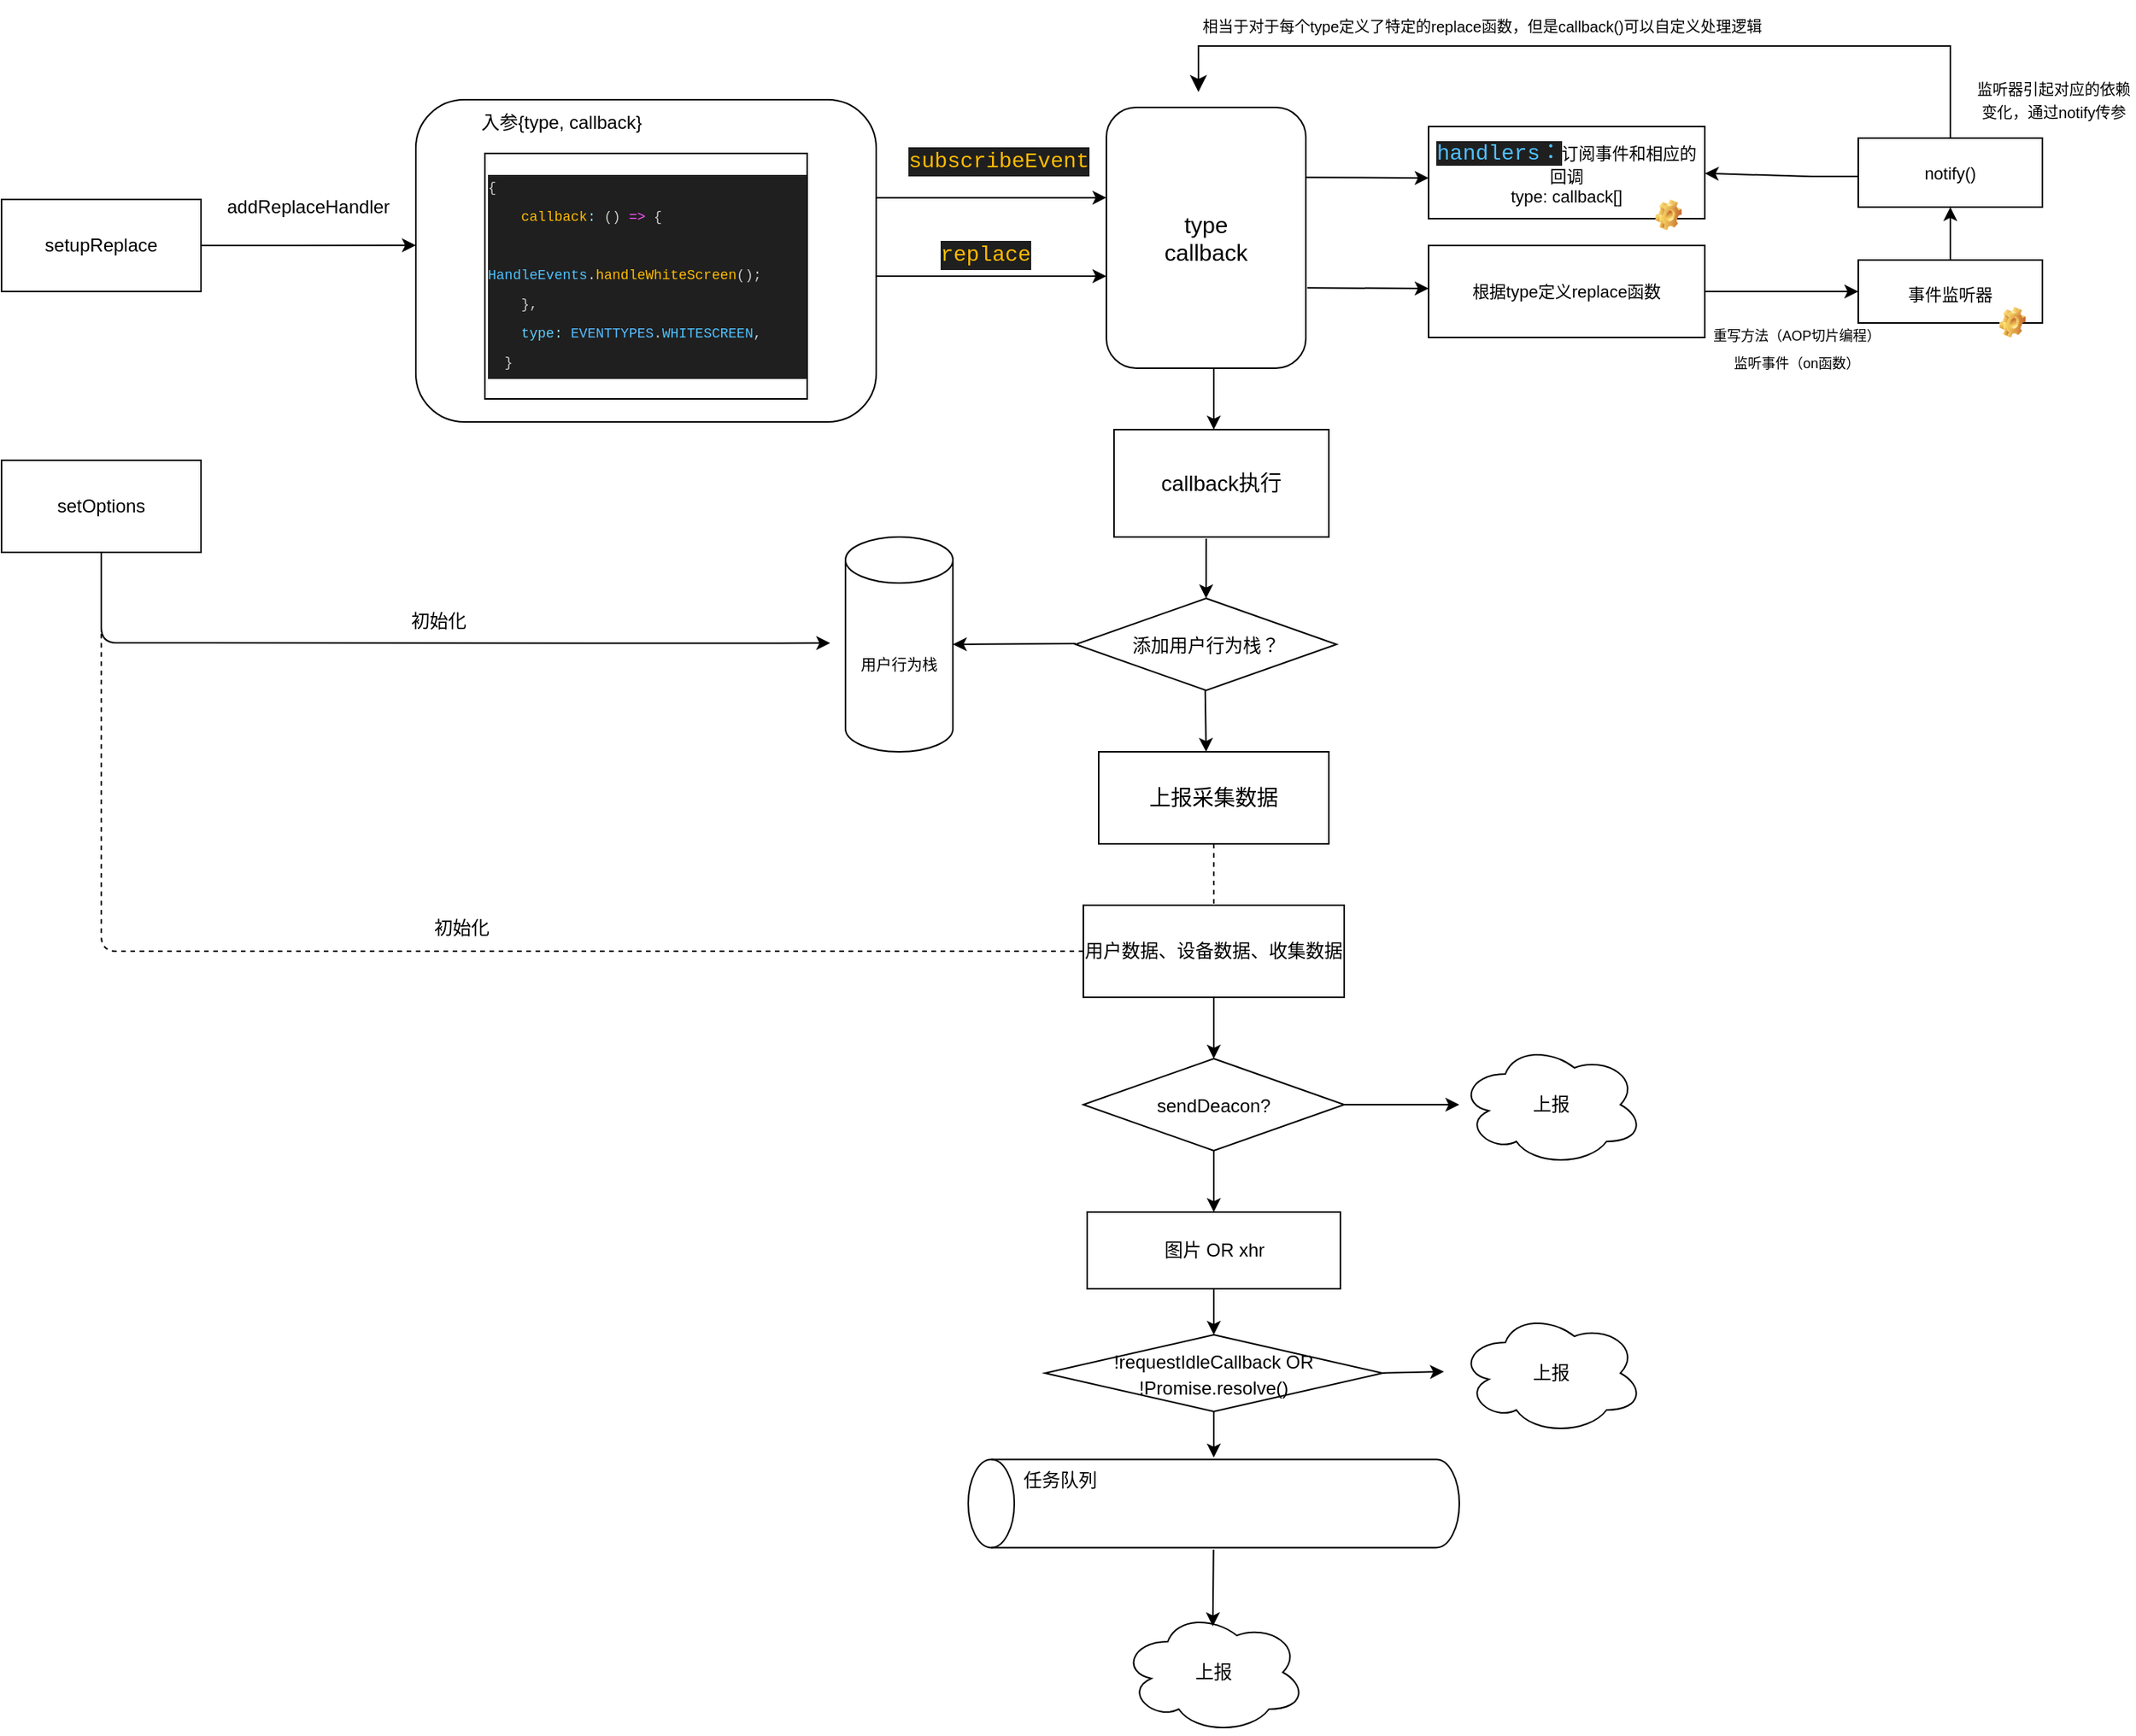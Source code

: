 <mxfile>
    <diagram id="XyWlKUvaR7BFy4lFlIiZ" name="Page-1">
        <mxGraphModel dx="1432" dy="582" grid="1" gridSize="10" guides="1" tooltips="1" connect="1" arrows="1" fold="1" page="1" pageScale="1" pageWidth="850" pageHeight="1100" math="0" shadow="0">
            <root>
                <mxCell id="0"/>
                <mxCell id="1" parent="0"/>
                <mxCell id="2" value="setupReplace" style="rounded=0;whiteSpace=wrap;html=1;" parent="1" vertex="1">
                    <mxGeometry x="-40" y="190" width="130" height="60" as="geometry"/>
                </mxCell>
                <mxCell id="7" value="" style="endArrow=classic;html=1;exitX=1;exitY=0.5;exitDx=0;exitDy=0;entryX=0;entryY=0.452;entryDx=0;entryDy=0;entryPerimeter=0;" parent="1" source="2" target="10" edge="1">
                    <mxGeometry width="50" height="50" relative="1" as="geometry">
                        <mxPoint x="110" y="190" as="sourcePoint"/>
                        <mxPoint x="190" y="220" as="targetPoint"/>
                        <Array as="points">
                            <mxPoint x="140" y="220"/>
                        </Array>
                    </mxGeometry>
                </mxCell>
                <mxCell id="8" value="addReplaceHandler" style="text;html=1;strokeColor=none;fillColor=none;align=center;verticalAlign=middle;whiteSpace=wrap;rounded=0;" parent="1" vertex="1">
                    <mxGeometry x="130" y="180" width="60" height="30" as="geometry"/>
                </mxCell>
                <mxCell id="10" value="" style="rounded=1;whiteSpace=wrap;html=1;fontSize=9;" parent="1" vertex="1">
                    <mxGeometry x="230" y="125" width="300" height="210" as="geometry"/>
                </mxCell>
                <mxCell id="3" value="&lt;div style=&quot;color: rgb(204, 204, 204); background-color: rgb(31, 31, 31); font-family: Consolas, &amp;quot;Courier New&amp;quot;, monospace; line-height: 19px; font-size: 9px;&quot;&gt;&lt;div&gt;{&lt;/div&gt;&lt;div&gt;&amp;nbsp; &amp;nbsp; &lt;span style=&quot;color: #ffbb00;&quot;&gt;callback&lt;/span&gt;&lt;span style=&quot;color: #9cdcfe;&quot;&gt;:&lt;/span&gt; () &lt;span style=&quot;color: #ff55ff;&quot;&gt;=&amp;gt;&lt;/span&gt; {&lt;/div&gt;&lt;div&gt;&amp;nbsp; &amp;nbsp; &amp;nbsp; &lt;span style=&quot;color: #4fc1ff;&quot;&gt;HandleEvents&lt;/span&gt;.&lt;span style=&quot;color: #ffbb00;&quot;&gt;handleWhiteScreen&lt;/span&gt;();&lt;/div&gt;&lt;div&gt;&amp;nbsp; &amp;nbsp; },&lt;/div&gt;&lt;div&gt;&amp;nbsp; &amp;nbsp; &lt;span style=&quot;color: #5eccf8;&quot;&gt;type&lt;/span&gt;&lt;span style=&quot;color: #9cdcfe;&quot;&gt;:&lt;/span&gt; &lt;span style=&quot;color: #55bbff;&quot;&gt;EVENTTYPES&lt;/span&gt;.&lt;span style=&quot;color: #4fc1ff;&quot;&gt;WHITESCREEN&lt;/span&gt;,&lt;/div&gt;&lt;div&gt;&amp;nbsp; }&lt;/div&gt;&lt;/div&gt;" style="rounded=0;whiteSpace=wrap;html=1;align=left;" parent="1" vertex="1">
                    <mxGeometry x="275" y="160" width="210" height="160" as="geometry"/>
                </mxCell>
                <mxCell id="12" value="" style="endArrow=classic;html=1;fontSize=9;" parent="1" edge="1">
                    <mxGeometry width="50" height="50" relative="1" as="geometry">
                        <mxPoint x="530" y="188.82" as="sourcePoint"/>
                        <mxPoint x="680" y="188.82" as="targetPoint"/>
                    </mxGeometry>
                </mxCell>
                <mxCell id="14" value="&lt;font style=&quot;font-size: 11px;&quot;&gt;&lt;span style=&quot;color: rgb(79, 193, 255); background-color: rgb(31, 31, 31); font-family: Consolas, &amp;quot;Courier New&amp;quot;, monospace; font-size: 14px;&quot;&gt;handlers：&lt;/span&gt;订阅事件和相应的回调&lt;br&gt;type: callback[]&lt;/font&gt;" style="rounded=0;whiteSpace=wrap;html=1;fontSize=9;" parent="1" vertex="1">
                    <mxGeometry x="890" y="142.5" width="180" height="60" as="geometry"/>
                </mxCell>
                <mxCell id="15" value="&lt;font style=&quot;font-size: 15px;&quot;&gt;type&lt;br&gt;callback&lt;br&gt;&lt;/font&gt;" style="rounded=1;whiteSpace=wrap;html=1;fontSize=9;" parent="1" vertex="1">
                    <mxGeometry x="680" y="130" width="130" height="170" as="geometry"/>
                </mxCell>
                <mxCell id="17" value="&lt;font style=&quot;font-size: 12px;&quot;&gt;入参{type, callback}&lt;/font&gt;" style="text;html=1;strokeColor=none;fillColor=none;align=center;verticalAlign=middle;whiteSpace=wrap;rounded=0;fontSize=9;" parent="1" vertex="1">
                    <mxGeometry x="250" y="125" width="150" height="30" as="geometry"/>
                </mxCell>
                <mxCell id="18" value="" style="endArrow=classic;html=1;fontSize=12;" parent="1" edge="1">
                    <mxGeometry width="50" height="50" relative="1" as="geometry">
                        <mxPoint x="810" y="175.59" as="sourcePoint"/>
                        <mxPoint x="890" y="176" as="targetPoint"/>
                    </mxGeometry>
                </mxCell>
                <mxCell id="19" value="&lt;div style=&quot;color: rgb(204, 204, 204); background-color: rgb(31, 31, 31); font-family: Consolas, &amp;quot;Courier New&amp;quot;, monospace; font-size: 14px; line-height: 19px;&quot;&gt;&lt;span style=&quot;color: #ffbb00;&quot;&gt;subscribeEvent&lt;/span&gt;&lt;/div&gt;" style="text;html=1;strokeColor=none;fillColor=none;align=center;verticalAlign=middle;whiteSpace=wrap;rounded=0;fontSize=11;" parent="1" vertex="1">
                    <mxGeometry x="580" y="150" width="60" height="30" as="geometry"/>
                </mxCell>
                <mxCell id="20" value="" style="endArrow=classic;html=1;fontSize=11;" parent="1" edge="1">
                    <mxGeometry width="50" height="50" relative="1" as="geometry">
                        <mxPoint x="530" y="240" as="sourcePoint"/>
                        <mxPoint x="680" y="240" as="targetPoint"/>
                    </mxGeometry>
                </mxCell>
                <mxCell id="21" value="&lt;div style=&quot;color: rgb(204, 204, 204); background-color: rgb(31, 31, 31); font-family: Consolas, &amp;quot;Courier New&amp;quot;, monospace; font-weight: normal; font-size: 14px; line-height: 19px;&quot;&gt;&lt;div&gt;&lt;span style=&quot;color: #ffbb00;&quot;&gt;replace&lt;/span&gt;&lt;/div&gt;&lt;/div&gt;" style="text;whiteSpace=wrap;html=1;fontSize=11;" parent="1" vertex="1">
                    <mxGeometry x="570" y="210" width="90" height="40" as="geometry"/>
                </mxCell>
                <mxCell id="27" value="根据type定义replace函数" style="rounded=0;whiteSpace=wrap;html=1;fontSize=11;" parent="1" vertex="1">
                    <mxGeometry x="890" y="220" width="180" height="60" as="geometry"/>
                </mxCell>
                <mxCell id="34" value="notify()" style="rounded=0;whiteSpace=wrap;html=1;fontSize=11;" parent="1" vertex="1">
                    <mxGeometry x="1170" y="150" width="120" height="45" as="geometry"/>
                </mxCell>
                <mxCell id="35" value="" style="endArrow=classic;html=1;fontSize=11;" parent="1" edge="1">
                    <mxGeometry width="50" height="50" relative="1" as="geometry">
                        <mxPoint x="1170" y="175" as="sourcePoint"/>
                        <mxPoint x="1070" y="173" as="targetPoint"/>
                        <Array as="points">
                            <mxPoint x="1140" y="175"/>
                        </Array>
                    </mxGeometry>
                </mxCell>
                <mxCell id="36" value="" style="endArrow=classic;html=1;fontSize=15;entryX=0;entryY=0.5;entryDx=0;entryDy=0;exitX=1;exitY=0.5;exitDx=0;exitDy=0;" parent="1" source="27" target="44" edge="1">
                    <mxGeometry width="50" height="50" relative="1" as="geometry">
                        <mxPoint x="840" y="460" as="sourcePoint"/>
                        <mxPoint x="1100" y="460" as="targetPoint"/>
                    </mxGeometry>
                </mxCell>
                <mxCell id="40" value="&lt;font style=&quot;font-size: 9px;&quot;&gt;&lt;span style=&quot;text-align: left;&quot;&gt;重写方法（AOP切片编程）&lt;br&gt;&lt;/span&gt;&lt;span style=&quot;text-align: left;&quot;&gt;监听事件（on函数）&lt;/span&gt;&lt;/font&gt;" style="text;html=1;strokeColor=none;fillColor=none;align=center;verticalAlign=middle;whiteSpace=wrap;rounded=0;fontSize=15;" parent="1" vertex="1">
                    <mxGeometry x="1050" y="270" width="160" height="30" as="geometry"/>
                </mxCell>
                <mxCell id="78" value="" style="edgeStyle=none;html=1;fontSize=10;" parent="1" source="44" target="47" edge="1">
                    <mxGeometry relative="1" as="geometry"/>
                </mxCell>
                <mxCell id="44" value="&lt;div style=&quot;text-align: left;&quot;&gt;&lt;span style=&quot;background-color: initial; font-size: 11px;&quot;&gt;&lt;br&gt;&lt;/span&gt;&lt;/div&gt;&lt;div style=&quot;text-align: left;&quot;&gt;&lt;span style=&quot;background-color: initial; font-size: 11px;&quot;&gt;事件监听器&lt;/span&gt;&lt;/div&gt;&lt;div style=&quot;text-align: left;&quot;&gt;&lt;br&gt;&lt;/div&gt;" style="rounded=0;whiteSpace=wrap;html=1;fontSize=15;" parent="1" vertex="1">
                    <mxGeometry x="1170" y="229.5" width="120" height="41" as="geometry"/>
                </mxCell>
                <mxCell id="47" value="" style="shape=image;html=1;verticalLabelPosition=bottom;verticalAlign=top;imageAspect=1;aspect=fixed;image=img/clipart/Gear_128x128.png;fontSize=15;" parent="1" vertex="1">
                    <mxGeometry x="1262" y="260" width="17.05" height="20" as="geometry"/>
                </mxCell>
                <mxCell id="65" value="&lt;font style=&quot;font-size: 10px;&quot;&gt;相当于对于每个type定义了特定的replace函数，但是callback()可以自定义处理逻辑&lt;/font&gt;" style="text;html=1;strokeColor=none;fillColor=none;align=center;verticalAlign=middle;whiteSpace=wrap;rounded=0;fontSize=15;" parent="1" vertex="1">
                    <mxGeometry x="640" y="60" width="570" height="30" as="geometry"/>
                </mxCell>
                <mxCell id="72" value="&lt;font style=&quot;font-size: 14px;&quot;&gt;callback执行&lt;/font&gt;" style="rounded=0;whiteSpace=wrap;html=1;fontSize=10;" parent="1" vertex="1">
                    <mxGeometry x="685" y="340" width="140" height="70" as="geometry"/>
                </mxCell>
                <mxCell id="76" value="" style="edgeStyle=elbowEdgeStyle;elbow=vertical;endArrow=classic;html=1;curved=0;rounded=0;endSize=8;startSize=8;fontSize=10;exitX=0.5;exitY=0;exitDx=0;exitDy=0;" parent="1" source="34" edge="1">
                    <mxGeometry width="50" height="50" relative="1" as="geometry">
                        <mxPoint x="1235" y="160" as="sourcePoint"/>
                        <mxPoint x="740" y="120" as="targetPoint"/>
                        <Array as="points">
                            <mxPoint x="920" y="90"/>
                        </Array>
                    </mxGeometry>
                </mxCell>
                <mxCell id="80" value="" style="endArrow=classic;html=1;fontSize=10;exitX=1.007;exitY=0.692;exitDx=0;exitDy=0;exitPerimeter=0;" parent="1" source="15" edge="1">
                    <mxGeometry width="50" height="50" relative="1" as="geometry">
                        <mxPoint x="810" y="260" as="sourcePoint"/>
                        <mxPoint x="890" y="248" as="targetPoint"/>
                    </mxGeometry>
                </mxCell>
                <mxCell id="83" value="&lt;font style=&quot;font-size: 12px;&quot;&gt;添加用户行为栈？&lt;/font&gt;" style="rhombus;whiteSpace=wrap;html=1;fontSize=14;" parent="1" vertex="1">
                    <mxGeometry x="660" y="450" width="170" height="60" as="geometry"/>
                </mxCell>
                <mxCell id="84" value="" style="endArrow=classic;html=1;fontSize=14;" parent="1" edge="1">
                    <mxGeometry width="50" height="50" relative="1" as="geometry">
                        <mxPoint x="750" y="300" as="sourcePoint"/>
                        <mxPoint x="750" y="340" as="targetPoint"/>
                    </mxGeometry>
                </mxCell>
                <mxCell id="85" value="用户行为栈" style="shape=cylinder3;whiteSpace=wrap;html=1;boundedLbl=1;backgroundOutline=1;size=15;fontSize=10;" parent="1" vertex="1">
                    <mxGeometry x="510" y="410" width="70" height="140" as="geometry"/>
                </mxCell>
                <mxCell id="86" value="" style="endArrow=classic;html=1;fontSize=10;entryX=1;entryY=0.5;entryDx=0;entryDy=0;entryPerimeter=0;" parent="1" target="85" edge="1">
                    <mxGeometry width="50" height="50" relative="1" as="geometry">
                        <mxPoint x="660" y="479.5" as="sourcePoint"/>
                        <mxPoint x="740" y="479.5" as="targetPoint"/>
                        <Array as="points"/>
                    </mxGeometry>
                </mxCell>
                <mxCell id="91" value="" style="shape=image;html=1;verticalLabelPosition=bottom;verticalAlign=top;imageAspect=1;aspect=fixed;image=img/clipart/Gear_128x128.png;fontSize=10;" parent="1" vertex="1">
                    <mxGeometry x="1037.84" y="190" width="17.05" height="20" as="geometry"/>
                </mxCell>
                <mxCell id="92" value="" style="endArrow=classic;html=1;fontSize=10;" parent="1" edge="1">
                    <mxGeometry width="50" height="50" relative="1" as="geometry">
                        <mxPoint x="744.41" y="510" as="sourcePoint"/>
                        <mxPoint x="745" y="550" as="targetPoint"/>
                    </mxGeometry>
                </mxCell>
                <mxCell id="94" value="&lt;font style=&quot;font-size: 14px;&quot;&gt;上报采集数据&lt;/font&gt;" style="rounded=0;whiteSpace=wrap;html=1;fontSize=10;" parent="1" vertex="1">
                    <mxGeometry x="675" y="550" width="150" height="60" as="geometry"/>
                </mxCell>
                <mxCell id="99" value="用户数据、设备数据、收集数据" style="rounded=0;whiteSpace=wrap;html=1;fontSize=12;" parent="1" vertex="1">
                    <mxGeometry x="665" y="650" width="170" height="60" as="geometry"/>
                </mxCell>
                <mxCell id="104" value="" style="endArrow=none;dashed=1;html=1;fontSize=12;entryX=0.5;entryY=0;entryDx=0;entryDy=0;exitX=0.5;exitY=1;exitDx=0;exitDy=0;" parent="1" source="94" target="99" edge="1">
                    <mxGeometry width="50" height="50" relative="1" as="geometry">
                        <mxPoint x="470" y="660" as="sourcePoint"/>
                        <mxPoint x="470" y="710" as="targetPoint"/>
                        <Array as="points"/>
                    </mxGeometry>
                </mxCell>
                <mxCell id="107" value="" style="endArrow=classic;html=1;fontSize=12;entryX=0.5;entryY=0;entryDx=0;entryDy=0;exitX=0.429;exitY=1.015;exitDx=0;exitDy=0;exitPerimeter=0;" parent="1" source="72" target="83" edge="1">
                    <mxGeometry width="50" height="50" relative="1" as="geometry">
                        <mxPoint x="750" y="410" as="sourcePoint"/>
                        <mxPoint x="800" y="360" as="targetPoint"/>
                    </mxGeometry>
                </mxCell>
                <mxCell id="108" value="&lt;span style=&quot;font-size: 12px;&quot;&gt;sendDeacon?&lt;/span&gt;" style="rhombus;whiteSpace=wrap;html=1;fontSize=14;" parent="1" vertex="1">
                    <mxGeometry x="665" y="750" width="170" height="60" as="geometry"/>
                </mxCell>
                <mxCell id="109" value="" style="endArrow=classic;html=1;fontSize=12;entryX=0.5;entryY=0;entryDx=0;entryDy=0;" parent="1" target="108" edge="1">
                    <mxGeometry width="50" height="50" relative="1" as="geometry">
                        <mxPoint x="750" y="710" as="sourcePoint"/>
                        <mxPoint x="800" y="660" as="targetPoint"/>
                    </mxGeometry>
                </mxCell>
                <mxCell id="110" value="" style="endArrow=classic;html=1;fontSize=12;exitX=1;exitY=0.5;exitDx=0;exitDy=0;entryX=0;entryY=0.5;entryDx=0;entryDy=0;entryPerimeter=0;" parent="1" source="108" target="112" edge="1">
                    <mxGeometry width="50" height="50" relative="1" as="geometry">
                        <mxPoint x="840" y="800" as="sourcePoint"/>
                        <mxPoint x="930" y="780" as="targetPoint"/>
                    </mxGeometry>
                </mxCell>
                <mxCell id="112" value="上报" style="ellipse;shape=cloud;whiteSpace=wrap;html=1;fontSize=12;" parent="1" vertex="1">
                    <mxGeometry x="910" y="740" width="120" height="80" as="geometry"/>
                </mxCell>
                <mxCell id="114" value="" style="endArrow=classic;html=1;fontSize=12;startArrow=none;" parent="1" source="113" edge="1">
                    <mxGeometry width="50" height="50" relative="1" as="geometry">
                        <mxPoint x="749.41" y="820" as="sourcePoint"/>
                        <mxPoint x="749.41" y="890" as="targetPoint"/>
                    </mxGeometry>
                </mxCell>
                <mxCell id="116" value="" style="shape=cylinder3;whiteSpace=wrap;html=1;boundedLbl=1;backgroundOutline=1;size=15;fontSize=12;rotation=-90;" parent="1" vertex="1">
                    <mxGeometry x="721.25" y="880" width="57.5" height="320" as="geometry"/>
                </mxCell>
                <mxCell id="117" value="" style="endArrow=classic;html=1;fontSize=12;" parent="1" edge="1">
                    <mxGeometry width="50" height="50" relative="1" as="geometry">
                        <mxPoint x="750" y="980" as="sourcePoint"/>
                        <mxPoint x="750" y="1010" as="targetPoint"/>
                    </mxGeometry>
                </mxCell>
                <mxCell id="113" value="图片 OR xhr" style="rounded=0;whiteSpace=wrap;html=1;fontSize=12;" parent="1" vertex="1">
                    <mxGeometry x="667.5" y="850" width="165" height="50" as="geometry"/>
                </mxCell>
                <mxCell id="119" value="" style="endArrow=classic;html=1;fontSize=12;entryX=0.5;entryY=0;entryDx=0;entryDy=0;exitX=0.5;exitY=1;exitDx=0;exitDy=0;" parent="1" source="108" target="113" edge="1">
                    <mxGeometry width="50" height="50" relative="1" as="geometry">
                        <mxPoint x="760" y="900" as="sourcePoint"/>
                        <mxPoint x="810" y="850" as="targetPoint"/>
                    </mxGeometry>
                </mxCell>
                <mxCell id="120" value="任务队列" style="text;html=1;strokeColor=none;fillColor=none;align=center;verticalAlign=middle;whiteSpace=wrap;rounded=0;fontSize=12;" parent="1" vertex="1">
                    <mxGeometry x="620" y="1010" width="60" height="30" as="geometry"/>
                </mxCell>
                <mxCell id="121" value="&lt;span style=&quot;font-size: 12px;&quot;&gt;!requestIdleCallback OR !Promise.resolve()&lt;/span&gt;" style="rhombus;whiteSpace=wrap;html=1;fontSize=14;" parent="1" vertex="1">
                    <mxGeometry x="640" y="930" width="220" height="50" as="geometry"/>
                </mxCell>
                <mxCell id="122" value="" style="endArrow=classic;html=1;fontSize=12;exitX=0.5;exitY=1;exitDx=0;exitDy=0;" parent="1" source="113" target="121" edge="1">
                    <mxGeometry width="50" height="50" relative="1" as="geometry">
                        <mxPoint x="750" y="920" as="sourcePoint"/>
                        <mxPoint x="800" y="870" as="targetPoint"/>
                    </mxGeometry>
                </mxCell>
                <mxCell id="123" value="上报" style="ellipse;shape=cloud;whiteSpace=wrap;html=1;fontSize=12;" parent="1" vertex="1">
                    <mxGeometry x="910" y="915" width="120" height="80" as="geometry"/>
                </mxCell>
                <mxCell id="124" value="" style="endArrow=classic;html=1;fontSize=12;exitX=1;exitY=0.5;exitDx=0;exitDy=0;" parent="1" edge="1">
                    <mxGeometry width="50" height="50" relative="1" as="geometry">
                        <mxPoint x="860" y="954.88" as="sourcePoint"/>
                        <mxPoint x="900" y="954" as="targetPoint"/>
                    </mxGeometry>
                </mxCell>
                <mxCell id="125" value="上报" style="ellipse;shape=cloud;whiteSpace=wrap;html=1;fontSize=12;" parent="1" vertex="1">
                    <mxGeometry x="690" y="1110" width="120" height="80" as="geometry"/>
                </mxCell>
                <mxCell id="126" value="" style="endArrow=classic;html=1;fontSize=12;" parent="1" edge="1">
                    <mxGeometry width="50" height="50" relative="1" as="geometry">
                        <mxPoint x="749.84" y="1070" as="sourcePoint"/>
                        <mxPoint x="749.37" y="1120" as="targetPoint"/>
                    </mxGeometry>
                </mxCell>
                <mxCell id="127" value="" style="endArrow=classic;html=1;fontSize=12;entryX=0.5;entryY=1;entryDx=0;entryDy=0;" parent="1" target="34" edge="1">
                    <mxGeometry width="50" height="50" relative="1" as="geometry">
                        <mxPoint x="1230" y="230" as="sourcePoint"/>
                        <mxPoint x="1280" y="180" as="targetPoint"/>
                    </mxGeometry>
                </mxCell>
                <mxCell id="133" value="&lt;font style=&quot;font-size: 10px;&quot;&gt;监听器引起对应的依赖变化，通过notify传参&lt;/font&gt;" style="text;html=1;strokeColor=none;fillColor=none;align=center;verticalAlign=middle;whiteSpace=wrap;rounded=0;fontSize=12;" parent="1" vertex="1">
                    <mxGeometry x="1245" y="110" width="105" height="30" as="geometry"/>
                </mxCell>
                <mxCell id="134" value="setOptions" style="rounded=0;whiteSpace=wrap;html=1;" parent="1" vertex="1">
                    <mxGeometry x="-40" y="360" width="130" height="60" as="geometry"/>
                </mxCell>
                <mxCell id="135" value="" style="endArrow=classic;html=1;entryX=0;entryY=0.452;entryDx=0;entryDy=0;entryPerimeter=0;exitX=0.5;exitY=1;exitDx=0;exitDy=0;" parent="1" source="134" edge="1">
                    <mxGeometry width="50" height="50" relative="1" as="geometry">
                        <mxPoint x="20" y="420" as="sourcePoint"/>
                        <mxPoint x="500" y="479.17" as="targetPoint"/>
                        <Array as="points">
                            <mxPoint x="25" y="479"/>
                            <mxPoint x="410" y="479.25"/>
                        </Array>
                    </mxGeometry>
                </mxCell>
                <mxCell id="136" value="" style="endArrow=none;dashed=1;html=1;entryX=0.5;entryY=1;entryDx=0;entryDy=0;exitX=0;exitY=0.5;exitDx=0;exitDy=0;" parent="1" source="99" target="134" edge="1">
                    <mxGeometry width="50" height="50" relative="1" as="geometry">
                        <mxPoint x="640" y="680" as="sourcePoint"/>
                        <mxPoint y="420" as="targetPoint"/>
                        <Array as="points">
                            <mxPoint x="25" y="680"/>
                        </Array>
                    </mxGeometry>
                </mxCell>
                <mxCell id="140" value="初始化" style="text;html=1;strokeColor=none;fillColor=none;align=center;verticalAlign=middle;whiteSpace=wrap;rounded=0;" parent="1" vertex="1">
                    <mxGeometry x="215" y="450" width="60" height="30" as="geometry"/>
                </mxCell>
                <mxCell id="141" value="初始化" style="text;html=1;strokeColor=none;fillColor=none;align=center;verticalAlign=middle;whiteSpace=wrap;rounded=0;" parent="1" vertex="1">
                    <mxGeometry x="230" y="650" width="60" height="30" as="geometry"/>
                </mxCell>
            </root>
        </mxGraphModel>
    </diagram>
</mxfile>